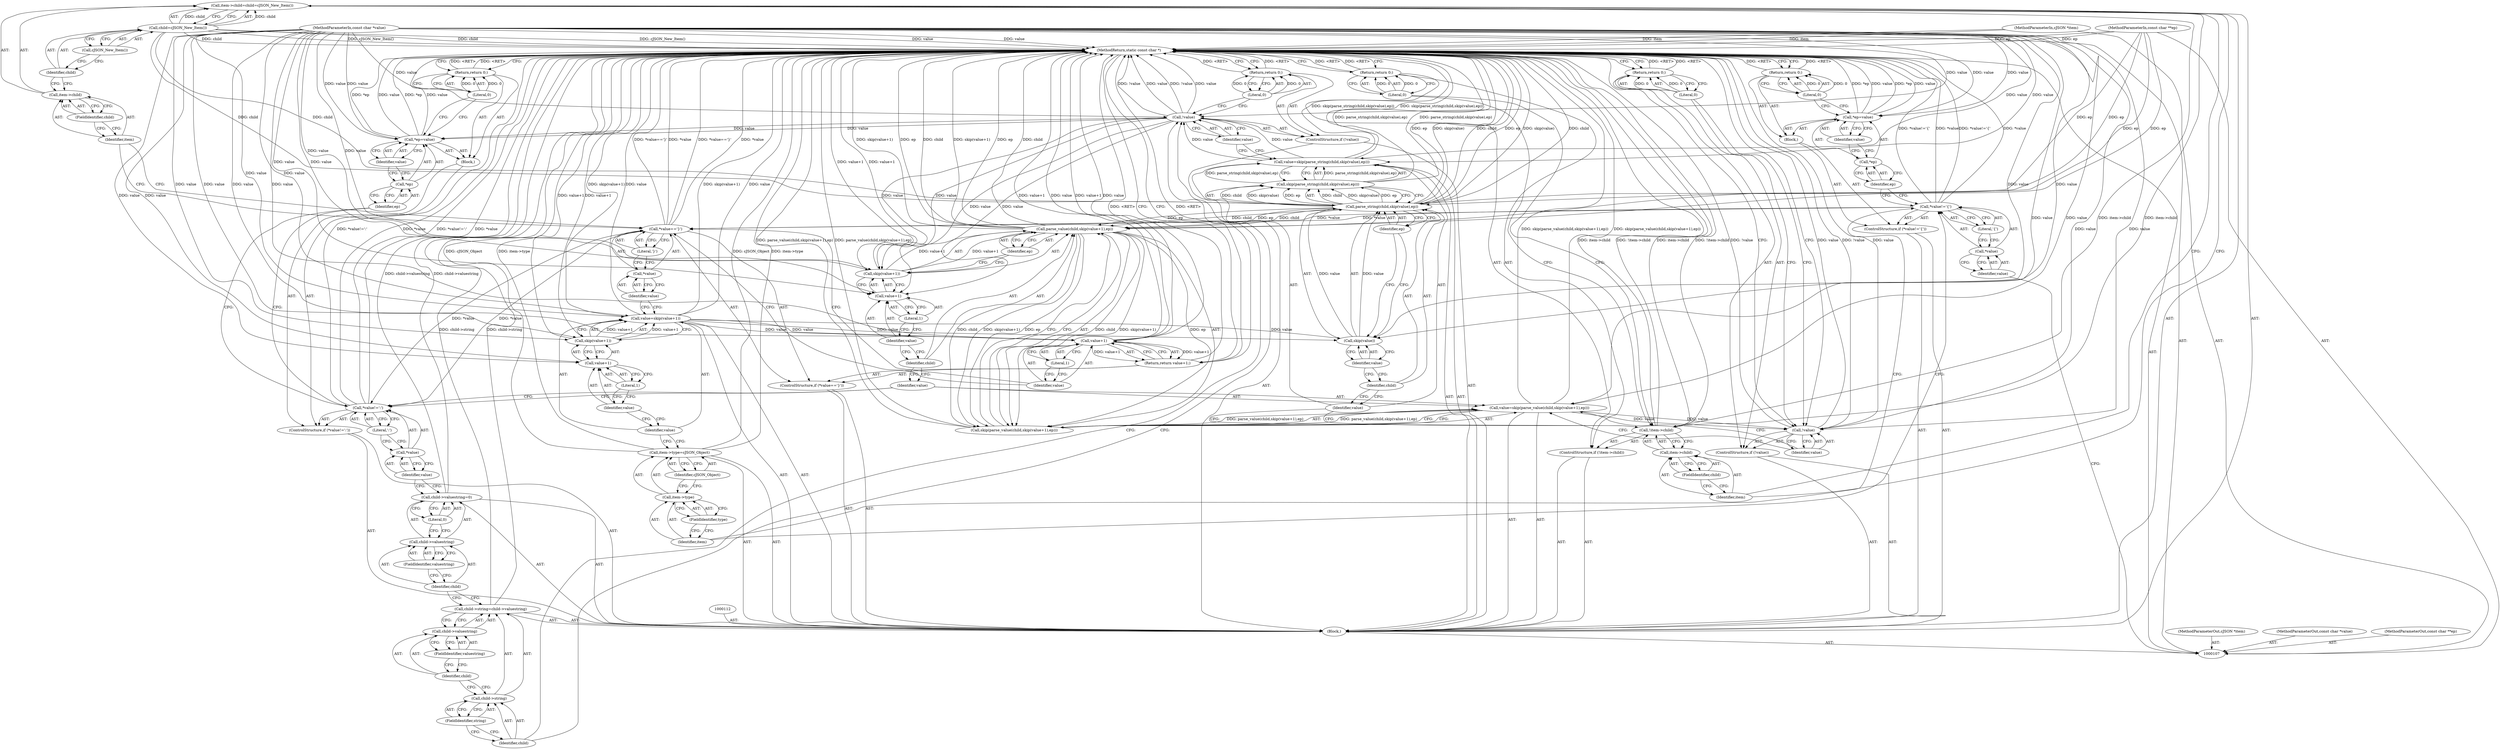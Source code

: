digraph "0_iperf_91f2fa59e8ed80dfbf400add0164ee0e508e412a_37" {
"1000145" [label="(Call,item->child=child=cJSON_New_Item())"];
"1000146" [label="(Call,item->child)"];
"1000147" [label="(Identifier,item)"];
"1000149" [label="(Call,child=cJSON_New_Item())"];
"1000150" [label="(Identifier,child)"];
"1000151" [label="(Call,cJSON_New_Item())"];
"1000148" [label="(FieldIdentifier,child)"];
"1000152" [label="(ControlStructure,if (!item->child))"];
"1000156" [label="(FieldIdentifier,child)"];
"1000157" [label="(Return,return 0;)"];
"1000158" [label="(Literal,0)"];
"1000153" [label="(Call,!item->child)"];
"1000154" [label="(Call,item->child)"];
"1000155" [label="(Identifier,item)"];
"1000159" [label="(Call,value=skip(parse_string(child,skip(value),ep)))"];
"1000160" [label="(Identifier,value)"];
"1000162" [label="(Call,parse_string(child,skip(value),ep))"];
"1000163" [label="(Identifier,child)"];
"1000164" [label="(Call,skip(value))"];
"1000165" [label="(Identifier,value)"];
"1000166" [label="(Identifier,ep)"];
"1000161" [label="(Call,skip(parse_string(child,skip(value),ep)))"];
"1000167" [label="(ControlStructure,if (!value))"];
"1000170" [label="(Return,return 0;)"];
"1000171" [label="(Literal,0)"];
"1000168" [label="(Call,!value)"];
"1000169" [label="(Identifier,value)"];
"1000172" [label="(Call,child->string=child->valuestring)"];
"1000173" [label="(Call,child->string)"];
"1000174" [label="(Identifier,child)"];
"1000176" [label="(Call,child->valuestring)"];
"1000177" [label="(Identifier,child)"];
"1000178" [label="(FieldIdentifier,valuestring)"];
"1000179" [label="(Call,child->valuestring=0)"];
"1000180" [label="(Call,child->valuestring)"];
"1000181" [label="(Identifier,child)"];
"1000182" [label="(FieldIdentifier,valuestring)"];
"1000183" [label="(Literal,0)"];
"1000175" [label="(FieldIdentifier,string)"];
"1000184" [label="(ControlStructure,if (*value!=':'))"];
"1000188" [label="(Literal,':')"];
"1000189" [label="(Block,)"];
"1000190" [label="(Call,*ep=value)"];
"1000191" [label="(Call,*ep)"];
"1000192" [label="(Identifier,ep)"];
"1000193" [label="(Identifier,value)"];
"1000194" [label="(Return,return 0;)"];
"1000195" [label="(Literal,0)"];
"1000185" [label="(Call,*value!=':')"];
"1000186" [label="(Call,*value)"];
"1000187" [label="(Identifier,value)"];
"1000196" [label="(Call,value=skip(parse_value(child,skip(value+1),ep)))"];
"1000197" [label="(Identifier,value)"];
"1000199" [label="(Call,parse_value(child,skip(value+1),ep))"];
"1000200" [label="(Identifier,child)"];
"1000201" [label="(Call,skip(value+1))"];
"1000202" [label="(Call,value+1)"];
"1000203" [label="(Identifier,value)"];
"1000204" [label="(Literal,1)"];
"1000205" [label="(Identifier,ep)"];
"1000198" [label="(Call,skip(parse_value(child,skip(value+1),ep)))"];
"1000206" [label="(ControlStructure,if (!value))"];
"1000209" [label="(Return,return 0;)"];
"1000210" [label="(Literal,0)"];
"1000207" [label="(Call,!value)"];
"1000208" [label="(Identifier,value)"];
"1000211" [label="(MethodReturn,static const char *)"];
"1000108" [label="(MethodParameterIn,cJSON *item)"];
"1000273" [label="(MethodParameterOut,cJSON *item)"];
"1000109" [label="(MethodParameterIn,const char *value)"];
"1000274" [label="(MethodParameterOut,const char *value)"];
"1000110" [label="(MethodParameterIn,const char **ep)"];
"1000275" [label="(MethodParameterOut,const char **ep)"];
"1000111" [label="(Block,)"];
"1000113" [label="(ControlStructure,if (*value!='{'))"];
"1000117" [label="(Literal,'{')"];
"1000118" [label="(Block,)"];
"1000119" [label="(Call,*ep=value)"];
"1000120" [label="(Call,*ep)"];
"1000121" [label="(Identifier,ep)"];
"1000122" [label="(Identifier,value)"];
"1000123" [label="(Return,return 0;)"];
"1000124" [label="(Literal,0)"];
"1000114" [label="(Call,*value!='{')"];
"1000115" [label="(Call,*value)"];
"1000116" [label="(Identifier,value)"];
"1000125" [label="(Call,item->type=cJSON_Object)"];
"1000126" [label="(Call,item->type)"];
"1000127" [label="(Identifier,item)"];
"1000129" [label="(Identifier,cJSON_Object)"];
"1000128" [label="(FieldIdentifier,type)"];
"1000130" [label="(Call,value=skip(value+1))"];
"1000131" [label="(Identifier,value)"];
"1000133" [label="(Call,value+1)"];
"1000134" [label="(Identifier,value)"];
"1000135" [label="(Literal,1)"];
"1000132" [label="(Call,skip(value+1))"];
"1000136" [label="(ControlStructure,if (*value=='}'))"];
"1000140" [label="(Literal,'}')"];
"1000141" [label="(Return,return value+1;)"];
"1000142" [label="(Call,value+1)"];
"1000143" [label="(Identifier,value)"];
"1000144" [label="(Literal,1)"];
"1000137" [label="(Call,*value=='}')"];
"1000138" [label="(Call,*value)"];
"1000139" [label="(Identifier,value)"];
"1000145" -> "1000111"  [label="AST: "];
"1000145" -> "1000149"  [label="CFG: "];
"1000146" -> "1000145"  [label="AST: "];
"1000149" -> "1000145"  [label="AST: "];
"1000155" -> "1000145"  [label="CFG: "];
"1000149" -> "1000145"  [label="DDG: child"];
"1000145" -> "1000153"  [label="DDG: item->child"];
"1000146" -> "1000145"  [label="AST: "];
"1000146" -> "1000148"  [label="CFG: "];
"1000147" -> "1000146"  [label="AST: "];
"1000148" -> "1000146"  [label="AST: "];
"1000150" -> "1000146"  [label="CFG: "];
"1000147" -> "1000146"  [label="AST: "];
"1000147" -> "1000137"  [label="CFG: "];
"1000148" -> "1000147"  [label="CFG: "];
"1000149" -> "1000145"  [label="AST: "];
"1000149" -> "1000151"  [label="CFG: "];
"1000150" -> "1000149"  [label="AST: "];
"1000151" -> "1000149"  [label="AST: "];
"1000145" -> "1000149"  [label="CFG: "];
"1000149" -> "1000211"  [label="DDG: cJSON_New_Item()"];
"1000149" -> "1000211"  [label="DDG: child"];
"1000149" -> "1000145"  [label="DDG: child"];
"1000149" -> "1000162"  [label="DDG: child"];
"1000150" -> "1000149"  [label="AST: "];
"1000150" -> "1000146"  [label="CFG: "];
"1000151" -> "1000150"  [label="CFG: "];
"1000151" -> "1000149"  [label="AST: "];
"1000151" -> "1000150"  [label="CFG: "];
"1000149" -> "1000151"  [label="CFG: "];
"1000148" -> "1000146"  [label="AST: "];
"1000148" -> "1000147"  [label="CFG: "];
"1000146" -> "1000148"  [label="CFG: "];
"1000152" -> "1000111"  [label="AST: "];
"1000153" -> "1000152"  [label="AST: "];
"1000157" -> "1000152"  [label="AST: "];
"1000156" -> "1000154"  [label="AST: "];
"1000156" -> "1000155"  [label="CFG: "];
"1000154" -> "1000156"  [label="CFG: "];
"1000157" -> "1000152"  [label="AST: "];
"1000157" -> "1000158"  [label="CFG: "];
"1000158" -> "1000157"  [label="AST: "];
"1000211" -> "1000157"  [label="CFG: "];
"1000157" -> "1000211"  [label="DDG: <RET>"];
"1000158" -> "1000157"  [label="DDG: 0"];
"1000158" -> "1000157"  [label="AST: "];
"1000158" -> "1000153"  [label="CFG: "];
"1000157" -> "1000158"  [label="CFG: "];
"1000158" -> "1000157"  [label="DDG: 0"];
"1000153" -> "1000152"  [label="AST: "];
"1000153" -> "1000154"  [label="CFG: "];
"1000154" -> "1000153"  [label="AST: "];
"1000158" -> "1000153"  [label="CFG: "];
"1000160" -> "1000153"  [label="CFG: "];
"1000153" -> "1000211"  [label="DDG: item->child"];
"1000153" -> "1000211"  [label="DDG: !item->child"];
"1000145" -> "1000153"  [label="DDG: item->child"];
"1000154" -> "1000153"  [label="AST: "];
"1000154" -> "1000156"  [label="CFG: "];
"1000155" -> "1000154"  [label="AST: "];
"1000156" -> "1000154"  [label="AST: "];
"1000153" -> "1000154"  [label="CFG: "];
"1000155" -> "1000154"  [label="AST: "];
"1000155" -> "1000145"  [label="CFG: "];
"1000156" -> "1000155"  [label="CFG: "];
"1000159" -> "1000111"  [label="AST: "];
"1000159" -> "1000161"  [label="CFG: "];
"1000160" -> "1000159"  [label="AST: "];
"1000161" -> "1000159"  [label="AST: "];
"1000169" -> "1000159"  [label="CFG: "];
"1000159" -> "1000211"  [label="DDG: skip(parse_string(child,skip(value),ep))"];
"1000161" -> "1000159"  [label="DDG: parse_string(child,skip(value),ep)"];
"1000109" -> "1000159"  [label="DDG: value"];
"1000159" -> "1000168"  [label="DDG: value"];
"1000160" -> "1000159"  [label="AST: "];
"1000160" -> "1000153"  [label="CFG: "];
"1000163" -> "1000160"  [label="CFG: "];
"1000162" -> "1000161"  [label="AST: "];
"1000162" -> "1000166"  [label="CFG: "];
"1000163" -> "1000162"  [label="AST: "];
"1000164" -> "1000162"  [label="AST: "];
"1000166" -> "1000162"  [label="AST: "];
"1000161" -> "1000162"  [label="CFG: "];
"1000162" -> "1000211"  [label="DDG: ep"];
"1000162" -> "1000211"  [label="DDG: skip(value)"];
"1000162" -> "1000211"  [label="DDG: child"];
"1000162" -> "1000161"  [label="DDG: child"];
"1000162" -> "1000161"  [label="DDG: skip(value)"];
"1000162" -> "1000161"  [label="DDG: ep"];
"1000149" -> "1000162"  [label="DDG: child"];
"1000164" -> "1000162"  [label="DDG: value"];
"1000110" -> "1000162"  [label="DDG: ep"];
"1000162" -> "1000199"  [label="DDG: child"];
"1000162" -> "1000199"  [label="DDG: ep"];
"1000163" -> "1000162"  [label="AST: "];
"1000163" -> "1000160"  [label="CFG: "];
"1000165" -> "1000163"  [label="CFG: "];
"1000164" -> "1000162"  [label="AST: "];
"1000164" -> "1000165"  [label="CFG: "];
"1000165" -> "1000164"  [label="AST: "];
"1000166" -> "1000164"  [label="CFG: "];
"1000164" -> "1000162"  [label="DDG: value"];
"1000130" -> "1000164"  [label="DDG: value"];
"1000109" -> "1000164"  [label="DDG: value"];
"1000165" -> "1000164"  [label="AST: "];
"1000165" -> "1000163"  [label="CFG: "];
"1000164" -> "1000165"  [label="CFG: "];
"1000166" -> "1000162"  [label="AST: "];
"1000166" -> "1000164"  [label="CFG: "];
"1000162" -> "1000166"  [label="CFG: "];
"1000161" -> "1000159"  [label="AST: "];
"1000161" -> "1000162"  [label="CFG: "];
"1000162" -> "1000161"  [label="AST: "];
"1000159" -> "1000161"  [label="CFG: "];
"1000161" -> "1000211"  [label="DDG: parse_string(child,skip(value),ep)"];
"1000161" -> "1000159"  [label="DDG: parse_string(child,skip(value),ep)"];
"1000162" -> "1000161"  [label="DDG: child"];
"1000162" -> "1000161"  [label="DDG: skip(value)"];
"1000162" -> "1000161"  [label="DDG: ep"];
"1000167" -> "1000111"  [label="AST: "];
"1000168" -> "1000167"  [label="AST: "];
"1000170" -> "1000167"  [label="AST: "];
"1000170" -> "1000167"  [label="AST: "];
"1000170" -> "1000171"  [label="CFG: "];
"1000171" -> "1000170"  [label="AST: "];
"1000211" -> "1000170"  [label="CFG: "];
"1000170" -> "1000211"  [label="DDG: <RET>"];
"1000171" -> "1000170"  [label="DDG: 0"];
"1000171" -> "1000170"  [label="AST: "];
"1000171" -> "1000168"  [label="CFG: "];
"1000170" -> "1000171"  [label="CFG: "];
"1000171" -> "1000170"  [label="DDG: 0"];
"1000168" -> "1000167"  [label="AST: "];
"1000168" -> "1000169"  [label="CFG: "];
"1000169" -> "1000168"  [label="AST: "];
"1000171" -> "1000168"  [label="CFG: "];
"1000174" -> "1000168"  [label="CFG: "];
"1000168" -> "1000211"  [label="DDG: !value"];
"1000168" -> "1000211"  [label="DDG: value"];
"1000159" -> "1000168"  [label="DDG: value"];
"1000109" -> "1000168"  [label="DDG: value"];
"1000168" -> "1000190"  [label="DDG: value"];
"1000168" -> "1000201"  [label="DDG: value"];
"1000168" -> "1000202"  [label="DDG: value"];
"1000169" -> "1000168"  [label="AST: "];
"1000169" -> "1000159"  [label="CFG: "];
"1000168" -> "1000169"  [label="CFG: "];
"1000172" -> "1000111"  [label="AST: "];
"1000172" -> "1000176"  [label="CFG: "];
"1000173" -> "1000172"  [label="AST: "];
"1000176" -> "1000172"  [label="AST: "];
"1000181" -> "1000172"  [label="CFG: "];
"1000172" -> "1000211"  [label="DDG: child->string"];
"1000173" -> "1000172"  [label="AST: "];
"1000173" -> "1000175"  [label="CFG: "];
"1000174" -> "1000173"  [label="AST: "];
"1000175" -> "1000173"  [label="AST: "];
"1000177" -> "1000173"  [label="CFG: "];
"1000174" -> "1000173"  [label="AST: "];
"1000174" -> "1000168"  [label="CFG: "];
"1000175" -> "1000174"  [label="CFG: "];
"1000176" -> "1000172"  [label="AST: "];
"1000176" -> "1000178"  [label="CFG: "];
"1000177" -> "1000176"  [label="AST: "];
"1000178" -> "1000176"  [label="AST: "];
"1000172" -> "1000176"  [label="CFG: "];
"1000177" -> "1000176"  [label="AST: "];
"1000177" -> "1000173"  [label="CFG: "];
"1000178" -> "1000177"  [label="CFG: "];
"1000178" -> "1000176"  [label="AST: "];
"1000178" -> "1000177"  [label="CFG: "];
"1000176" -> "1000178"  [label="CFG: "];
"1000179" -> "1000111"  [label="AST: "];
"1000179" -> "1000183"  [label="CFG: "];
"1000180" -> "1000179"  [label="AST: "];
"1000183" -> "1000179"  [label="AST: "];
"1000187" -> "1000179"  [label="CFG: "];
"1000179" -> "1000211"  [label="DDG: child->valuestring"];
"1000180" -> "1000179"  [label="AST: "];
"1000180" -> "1000182"  [label="CFG: "];
"1000181" -> "1000180"  [label="AST: "];
"1000182" -> "1000180"  [label="AST: "];
"1000183" -> "1000180"  [label="CFG: "];
"1000181" -> "1000180"  [label="AST: "];
"1000181" -> "1000172"  [label="CFG: "];
"1000182" -> "1000181"  [label="CFG: "];
"1000182" -> "1000180"  [label="AST: "];
"1000182" -> "1000181"  [label="CFG: "];
"1000180" -> "1000182"  [label="CFG: "];
"1000183" -> "1000179"  [label="AST: "];
"1000183" -> "1000180"  [label="CFG: "];
"1000179" -> "1000183"  [label="CFG: "];
"1000175" -> "1000173"  [label="AST: "];
"1000175" -> "1000174"  [label="CFG: "];
"1000173" -> "1000175"  [label="CFG: "];
"1000184" -> "1000111"  [label="AST: "];
"1000185" -> "1000184"  [label="AST: "];
"1000189" -> "1000184"  [label="AST: "];
"1000188" -> "1000185"  [label="AST: "];
"1000188" -> "1000186"  [label="CFG: "];
"1000185" -> "1000188"  [label="CFG: "];
"1000189" -> "1000184"  [label="AST: "];
"1000190" -> "1000189"  [label="AST: "];
"1000194" -> "1000189"  [label="AST: "];
"1000190" -> "1000189"  [label="AST: "];
"1000190" -> "1000193"  [label="CFG: "];
"1000191" -> "1000190"  [label="AST: "];
"1000193" -> "1000190"  [label="AST: "];
"1000195" -> "1000190"  [label="CFG: "];
"1000190" -> "1000211"  [label="DDG: *ep"];
"1000190" -> "1000211"  [label="DDG: value"];
"1000168" -> "1000190"  [label="DDG: value"];
"1000109" -> "1000190"  [label="DDG: value"];
"1000191" -> "1000190"  [label="AST: "];
"1000191" -> "1000192"  [label="CFG: "];
"1000192" -> "1000191"  [label="AST: "];
"1000193" -> "1000191"  [label="CFG: "];
"1000192" -> "1000191"  [label="AST: "];
"1000192" -> "1000185"  [label="CFG: "];
"1000191" -> "1000192"  [label="CFG: "];
"1000193" -> "1000190"  [label="AST: "];
"1000193" -> "1000191"  [label="CFG: "];
"1000190" -> "1000193"  [label="CFG: "];
"1000194" -> "1000189"  [label="AST: "];
"1000194" -> "1000195"  [label="CFG: "];
"1000195" -> "1000194"  [label="AST: "];
"1000211" -> "1000194"  [label="CFG: "];
"1000194" -> "1000211"  [label="DDG: <RET>"];
"1000195" -> "1000194"  [label="DDG: 0"];
"1000195" -> "1000194"  [label="AST: "];
"1000195" -> "1000190"  [label="CFG: "];
"1000194" -> "1000195"  [label="CFG: "];
"1000195" -> "1000194"  [label="DDG: 0"];
"1000185" -> "1000184"  [label="AST: "];
"1000185" -> "1000188"  [label="CFG: "];
"1000186" -> "1000185"  [label="AST: "];
"1000188" -> "1000185"  [label="AST: "];
"1000192" -> "1000185"  [label="CFG: "];
"1000197" -> "1000185"  [label="CFG: "];
"1000185" -> "1000211"  [label="DDG: *value!=':'"];
"1000185" -> "1000211"  [label="DDG: *value"];
"1000137" -> "1000185"  [label="DDG: *value"];
"1000186" -> "1000185"  [label="AST: "];
"1000186" -> "1000187"  [label="CFG: "];
"1000187" -> "1000186"  [label="AST: "];
"1000188" -> "1000186"  [label="CFG: "];
"1000187" -> "1000186"  [label="AST: "];
"1000187" -> "1000179"  [label="CFG: "];
"1000186" -> "1000187"  [label="CFG: "];
"1000196" -> "1000111"  [label="AST: "];
"1000196" -> "1000198"  [label="CFG: "];
"1000197" -> "1000196"  [label="AST: "];
"1000198" -> "1000196"  [label="AST: "];
"1000208" -> "1000196"  [label="CFG: "];
"1000196" -> "1000211"  [label="DDG: skip(parse_value(child,skip(value+1),ep))"];
"1000198" -> "1000196"  [label="DDG: parse_value(child,skip(value+1),ep)"];
"1000109" -> "1000196"  [label="DDG: value"];
"1000196" -> "1000207"  [label="DDG: value"];
"1000197" -> "1000196"  [label="AST: "];
"1000197" -> "1000185"  [label="CFG: "];
"1000200" -> "1000197"  [label="CFG: "];
"1000199" -> "1000198"  [label="AST: "];
"1000199" -> "1000205"  [label="CFG: "];
"1000200" -> "1000199"  [label="AST: "];
"1000201" -> "1000199"  [label="AST: "];
"1000205" -> "1000199"  [label="AST: "];
"1000198" -> "1000199"  [label="CFG: "];
"1000199" -> "1000211"  [label="DDG: child"];
"1000199" -> "1000211"  [label="DDG: skip(value+1)"];
"1000199" -> "1000211"  [label="DDG: ep"];
"1000199" -> "1000198"  [label="DDG: child"];
"1000199" -> "1000198"  [label="DDG: skip(value+1)"];
"1000199" -> "1000198"  [label="DDG: ep"];
"1000162" -> "1000199"  [label="DDG: child"];
"1000162" -> "1000199"  [label="DDG: ep"];
"1000201" -> "1000199"  [label="DDG: value+1"];
"1000110" -> "1000199"  [label="DDG: ep"];
"1000200" -> "1000199"  [label="AST: "];
"1000200" -> "1000197"  [label="CFG: "];
"1000203" -> "1000200"  [label="CFG: "];
"1000201" -> "1000199"  [label="AST: "];
"1000201" -> "1000202"  [label="CFG: "];
"1000202" -> "1000201"  [label="AST: "];
"1000205" -> "1000201"  [label="CFG: "];
"1000201" -> "1000211"  [label="DDG: value+1"];
"1000201" -> "1000199"  [label="DDG: value+1"];
"1000168" -> "1000201"  [label="DDG: value"];
"1000109" -> "1000201"  [label="DDG: value"];
"1000202" -> "1000201"  [label="AST: "];
"1000202" -> "1000204"  [label="CFG: "];
"1000203" -> "1000202"  [label="AST: "];
"1000204" -> "1000202"  [label="AST: "];
"1000201" -> "1000202"  [label="CFG: "];
"1000168" -> "1000202"  [label="DDG: value"];
"1000109" -> "1000202"  [label="DDG: value"];
"1000203" -> "1000202"  [label="AST: "];
"1000203" -> "1000200"  [label="CFG: "];
"1000204" -> "1000203"  [label="CFG: "];
"1000204" -> "1000202"  [label="AST: "];
"1000204" -> "1000203"  [label="CFG: "];
"1000202" -> "1000204"  [label="CFG: "];
"1000205" -> "1000199"  [label="AST: "];
"1000205" -> "1000201"  [label="CFG: "];
"1000199" -> "1000205"  [label="CFG: "];
"1000198" -> "1000196"  [label="AST: "];
"1000198" -> "1000199"  [label="CFG: "];
"1000199" -> "1000198"  [label="AST: "];
"1000196" -> "1000198"  [label="CFG: "];
"1000198" -> "1000211"  [label="DDG: parse_value(child,skip(value+1),ep)"];
"1000198" -> "1000196"  [label="DDG: parse_value(child,skip(value+1),ep)"];
"1000199" -> "1000198"  [label="DDG: child"];
"1000199" -> "1000198"  [label="DDG: skip(value+1)"];
"1000199" -> "1000198"  [label="DDG: ep"];
"1000206" -> "1000111"  [label="AST: "];
"1000207" -> "1000206"  [label="AST: "];
"1000209" -> "1000206"  [label="AST: "];
"1000209" -> "1000206"  [label="AST: "];
"1000209" -> "1000210"  [label="CFG: "];
"1000210" -> "1000209"  [label="AST: "];
"1000211" -> "1000209"  [label="CFG: "];
"1000209" -> "1000211"  [label="DDG: <RET>"];
"1000210" -> "1000209"  [label="DDG: 0"];
"1000210" -> "1000209"  [label="AST: "];
"1000210" -> "1000207"  [label="CFG: "];
"1000209" -> "1000210"  [label="CFG: "];
"1000210" -> "1000209"  [label="DDG: 0"];
"1000207" -> "1000206"  [label="AST: "];
"1000207" -> "1000208"  [label="CFG: "];
"1000208" -> "1000207"  [label="AST: "];
"1000210" -> "1000207"  [label="CFG: "];
"1000211" -> "1000207"  [label="CFG: "];
"1000207" -> "1000211"  [label="DDG: value"];
"1000207" -> "1000211"  [label="DDG: !value"];
"1000196" -> "1000207"  [label="DDG: value"];
"1000109" -> "1000207"  [label="DDG: value"];
"1000208" -> "1000207"  [label="AST: "];
"1000208" -> "1000196"  [label="CFG: "];
"1000207" -> "1000208"  [label="CFG: "];
"1000211" -> "1000107"  [label="AST: "];
"1000211" -> "1000123"  [label="CFG: "];
"1000211" -> "1000141"  [label="CFG: "];
"1000211" -> "1000157"  [label="CFG: "];
"1000211" -> "1000170"  [label="CFG: "];
"1000211" -> "1000194"  [label="CFG: "];
"1000211" -> "1000209"  [label="CFG: "];
"1000211" -> "1000207"  [label="CFG: "];
"1000170" -> "1000211"  [label="DDG: <RET>"];
"1000123" -> "1000211"  [label="DDG: <RET>"];
"1000194" -> "1000211"  [label="DDG: <RET>"];
"1000108" -> "1000211"  [label="DDG: item"];
"1000185" -> "1000211"  [label="DDG: *value!=':'"];
"1000185" -> "1000211"  [label="DDG: *value"];
"1000149" -> "1000211"  [label="DDG: cJSON_New_Item()"];
"1000149" -> "1000211"  [label="DDG: child"];
"1000199" -> "1000211"  [label="DDG: child"];
"1000199" -> "1000211"  [label="DDG: skip(value+1)"];
"1000199" -> "1000211"  [label="DDG: ep"];
"1000114" -> "1000211"  [label="DDG: *value!='{'"];
"1000114" -> "1000211"  [label="DDG: *value"];
"1000130" -> "1000211"  [label="DDG: skip(value+1)"];
"1000130" -> "1000211"  [label="DDG: value"];
"1000162" -> "1000211"  [label="DDG: ep"];
"1000162" -> "1000211"  [label="DDG: skip(value)"];
"1000162" -> "1000211"  [label="DDG: child"];
"1000125" -> "1000211"  [label="DDG: cJSON_Object"];
"1000125" -> "1000211"  [label="DDG: item->type"];
"1000132" -> "1000211"  [label="DDG: value+1"];
"1000153" -> "1000211"  [label="DDG: item->child"];
"1000153" -> "1000211"  [label="DDG: !item->child"];
"1000198" -> "1000211"  [label="DDG: parse_value(child,skip(value+1),ep)"];
"1000137" -> "1000211"  [label="DDG: *value"];
"1000137" -> "1000211"  [label="DDG: *value=='}'"];
"1000159" -> "1000211"  [label="DDG: skip(parse_string(child,skip(value),ep))"];
"1000168" -> "1000211"  [label="DDG: !value"];
"1000168" -> "1000211"  [label="DDG: value"];
"1000142" -> "1000211"  [label="DDG: value+1"];
"1000142" -> "1000211"  [label="DDG: value"];
"1000190" -> "1000211"  [label="DDG: *ep"];
"1000190" -> "1000211"  [label="DDG: value"];
"1000179" -> "1000211"  [label="DDG: child->valuestring"];
"1000207" -> "1000211"  [label="DDG: value"];
"1000207" -> "1000211"  [label="DDG: !value"];
"1000110" -> "1000211"  [label="DDG: ep"];
"1000119" -> "1000211"  [label="DDG: *ep"];
"1000119" -> "1000211"  [label="DDG: value"];
"1000172" -> "1000211"  [label="DDG: child->string"];
"1000161" -> "1000211"  [label="DDG: parse_string(child,skip(value),ep)"];
"1000109" -> "1000211"  [label="DDG: value"];
"1000196" -> "1000211"  [label="DDG: skip(parse_value(child,skip(value+1),ep))"];
"1000201" -> "1000211"  [label="DDG: value+1"];
"1000209" -> "1000211"  [label="DDG: <RET>"];
"1000141" -> "1000211"  [label="DDG: <RET>"];
"1000157" -> "1000211"  [label="DDG: <RET>"];
"1000108" -> "1000107"  [label="AST: "];
"1000108" -> "1000211"  [label="DDG: item"];
"1000273" -> "1000107"  [label="AST: "];
"1000109" -> "1000107"  [label="AST: "];
"1000109" -> "1000211"  [label="DDG: value"];
"1000109" -> "1000119"  [label="DDG: value"];
"1000109" -> "1000130"  [label="DDG: value"];
"1000109" -> "1000132"  [label="DDG: value"];
"1000109" -> "1000133"  [label="DDG: value"];
"1000109" -> "1000142"  [label="DDG: value"];
"1000109" -> "1000159"  [label="DDG: value"];
"1000109" -> "1000164"  [label="DDG: value"];
"1000109" -> "1000168"  [label="DDG: value"];
"1000109" -> "1000190"  [label="DDG: value"];
"1000109" -> "1000196"  [label="DDG: value"];
"1000109" -> "1000201"  [label="DDG: value"];
"1000109" -> "1000202"  [label="DDG: value"];
"1000109" -> "1000207"  [label="DDG: value"];
"1000274" -> "1000107"  [label="AST: "];
"1000110" -> "1000107"  [label="AST: "];
"1000110" -> "1000211"  [label="DDG: ep"];
"1000110" -> "1000162"  [label="DDG: ep"];
"1000110" -> "1000199"  [label="DDG: ep"];
"1000275" -> "1000107"  [label="AST: "];
"1000111" -> "1000107"  [label="AST: "];
"1000112" -> "1000111"  [label="AST: "];
"1000113" -> "1000111"  [label="AST: "];
"1000125" -> "1000111"  [label="AST: "];
"1000130" -> "1000111"  [label="AST: "];
"1000136" -> "1000111"  [label="AST: "];
"1000145" -> "1000111"  [label="AST: "];
"1000152" -> "1000111"  [label="AST: "];
"1000159" -> "1000111"  [label="AST: "];
"1000167" -> "1000111"  [label="AST: "];
"1000172" -> "1000111"  [label="AST: "];
"1000179" -> "1000111"  [label="AST: "];
"1000184" -> "1000111"  [label="AST: "];
"1000196" -> "1000111"  [label="AST: "];
"1000206" -> "1000111"  [label="AST: "];
"1000113" -> "1000111"  [label="AST: "];
"1000114" -> "1000113"  [label="AST: "];
"1000118" -> "1000113"  [label="AST: "];
"1000117" -> "1000114"  [label="AST: "];
"1000117" -> "1000115"  [label="CFG: "];
"1000114" -> "1000117"  [label="CFG: "];
"1000118" -> "1000113"  [label="AST: "];
"1000119" -> "1000118"  [label="AST: "];
"1000123" -> "1000118"  [label="AST: "];
"1000119" -> "1000118"  [label="AST: "];
"1000119" -> "1000122"  [label="CFG: "];
"1000120" -> "1000119"  [label="AST: "];
"1000122" -> "1000119"  [label="AST: "];
"1000124" -> "1000119"  [label="CFG: "];
"1000119" -> "1000211"  [label="DDG: *ep"];
"1000119" -> "1000211"  [label="DDG: value"];
"1000109" -> "1000119"  [label="DDG: value"];
"1000120" -> "1000119"  [label="AST: "];
"1000120" -> "1000121"  [label="CFG: "];
"1000121" -> "1000120"  [label="AST: "];
"1000122" -> "1000120"  [label="CFG: "];
"1000121" -> "1000120"  [label="AST: "];
"1000121" -> "1000114"  [label="CFG: "];
"1000120" -> "1000121"  [label="CFG: "];
"1000122" -> "1000119"  [label="AST: "];
"1000122" -> "1000120"  [label="CFG: "];
"1000119" -> "1000122"  [label="CFG: "];
"1000123" -> "1000118"  [label="AST: "];
"1000123" -> "1000124"  [label="CFG: "];
"1000124" -> "1000123"  [label="AST: "];
"1000211" -> "1000123"  [label="CFG: "];
"1000123" -> "1000211"  [label="DDG: <RET>"];
"1000124" -> "1000123"  [label="DDG: 0"];
"1000124" -> "1000123"  [label="AST: "];
"1000124" -> "1000119"  [label="CFG: "];
"1000123" -> "1000124"  [label="CFG: "];
"1000124" -> "1000123"  [label="DDG: 0"];
"1000114" -> "1000113"  [label="AST: "];
"1000114" -> "1000117"  [label="CFG: "];
"1000115" -> "1000114"  [label="AST: "];
"1000117" -> "1000114"  [label="AST: "];
"1000121" -> "1000114"  [label="CFG: "];
"1000127" -> "1000114"  [label="CFG: "];
"1000114" -> "1000211"  [label="DDG: *value!='{'"];
"1000114" -> "1000211"  [label="DDG: *value"];
"1000114" -> "1000137"  [label="DDG: *value"];
"1000115" -> "1000114"  [label="AST: "];
"1000115" -> "1000116"  [label="CFG: "];
"1000116" -> "1000115"  [label="AST: "];
"1000117" -> "1000115"  [label="CFG: "];
"1000116" -> "1000115"  [label="AST: "];
"1000116" -> "1000107"  [label="CFG: "];
"1000115" -> "1000116"  [label="CFG: "];
"1000125" -> "1000111"  [label="AST: "];
"1000125" -> "1000129"  [label="CFG: "];
"1000126" -> "1000125"  [label="AST: "];
"1000129" -> "1000125"  [label="AST: "];
"1000131" -> "1000125"  [label="CFG: "];
"1000125" -> "1000211"  [label="DDG: cJSON_Object"];
"1000125" -> "1000211"  [label="DDG: item->type"];
"1000126" -> "1000125"  [label="AST: "];
"1000126" -> "1000128"  [label="CFG: "];
"1000127" -> "1000126"  [label="AST: "];
"1000128" -> "1000126"  [label="AST: "];
"1000129" -> "1000126"  [label="CFG: "];
"1000127" -> "1000126"  [label="AST: "];
"1000127" -> "1000114"  [label="CFG: "];
"1000128" -> "1000127"  [label="CFG: "];
"1000129" -> "1000125"  [label="AST: "];
"1000129" -> "1000126"  [label="CFG: "];
"1000125" -> "1000129"  [label="CFG: "];
"1000128" -> "1000126"  [label="AST: "];
"1000128" -> "1000127"  [label="CFG: "];
"1000126" -> "1000128"  [label="CFG: "];
"1000130" -> "1000111"  [label="AST: "];
"1000130" -> "1000132"  [label="CFG: "];
"1000131" -> "1000130"  [label="AST: "];
"1000132" -> "1000130"  [label="AST: "];
"1000139" -> "1000130"  [label="CFG: "];
"1000130" -> "1000211"  [label="DDG: skip(value+1)"];
"1000130" -> "1000211"  [label="DDG: value"];
"1000132" -> "1000130"  [label="DDG: value+1"];
"1000109" -> "1000130"  [label="DDG: value"];
"1000130" -> "1000142"  [label="DDG: value"];
"1000130" -> "1000164"  [label="DDG: value"];
"1000131" -> "1000130"  [label="AST: "];
"1000131" -> "1000125"  [label="CFG: "];
"1000134" -> "1000131"  [label="CFG: "];
"1000133" -> "1000132"  [label="AST: "];
"1000133" -> "1000135"  [label="CFG: "];
"1000134" -> "1000133"  [label="AST: "];
"1000135" -> "1000133"  [label="AST: "];
"1000132" -> "1000133"  [label="CFG: "];
"1000109" -> "1000133"  [label="DDG: value"];
"1000134" -> "1000133"  [label="AST: "];
"1000134" -> "1000131"  [label="CFG: "];
"1000135" -> "1000134"  [label="CFG: "];
"1000135" -> "1000133"  [label="AST: "];
"1000135" -> "1000134"  [label="CFG: "];
"1000133" -> "1000135"  [label="CFG: "];
"1000132" -> "1000130"  [label="AST: "];
"1000132" -> "1000133"  [label="CFG: "];
"1000133" -> "1000132"  [label="AST: "];
"1000130" -> "1000132"  [label="CFG: "];
"1000132" -> "1000211"  [label="DDG: value+1"];
"1000132" -> "1000130"  [label="DDG: value+1"];
"1000109" -> "1000132"  [label="DDG: value"];
"1000136" -> "1000111"  [label="AST: "];
"1000137" -> "1000136"  [label="AST: "];
"1000141" -> "1000136"  [label="AST: "];
"1000140" -> "1000137"  [label="AST: "];
"1000140" -> "1000138"  [label="CFG: "];
"1000137" -> "1000140"  [label="CFG: "];
"1000141" -> "1000136"  [label="AST: "];
"1000141" -> "1000142"  [label="CFG: "];
"1000142" -> "1000141"  [label="AST: "];
"1000211" -> "1000141"  [label="CFG: "];
"1000141" -> "1000211"  [label="DDG: <RET>"];
"1000142" -> "1000141"  [label="DDG: value+1"];
"1000142" -> "1000141"  [label="AST: "];
"1000142" -> "1000144"  [label="CFG: "];
"1000143" -> "1000142"  [label="AST: "];
"1000144" -> "1000142"  [label="AST: "];
"1000141" -> "1000142"  [label="CFG: "];
"1000142" -> "1000211"  [label="DDG: value+1"];
"1000142" -> "1000211"  [label="DDG: value"];
"1000142" -> "1000141"  [label="DDG: value+1"];
"1000130" -> "1000142"  [label="DDG: value"];
"1000109" -> "1000142"  [label="DDG: value"];
"1000143" -> "1000142"  [label="AST: "];
"1000143" -> "1000137"  [label="CFG: "];
"1000144" -> "1000143"  [label="CFG: "];
"1000144" -> "1000142"  [label="AST: "];
"1000144" -> "1000143"  [label="CFG: "];
"1000142" -> "1000144"  [label="CFG: "];
"1000137" -> "1000136"  [label="AST: "];
"1000137" -> "1000140"  [label="CFG: "];
"1000138" -> "1000137"  [label="AST: "];
"1000140" -> "1000137"  [label="AST: "];
"1000143" -> "1000137"  [label="CFG: "];
"1000147" -> "1000137"  [label="CFG: "];
"1000137" -> "1000211"  [label="DDG: *value"];
"1000137" -> "1000211"  [label="DDG: *value=='}'"];
"1000114" -> "1000137"  [label="DDG: *value"];
"1000137" -> "1000185"  [label="DDG: *value"];
"1000138" -> "1000137"  [label="AST: "];
"1000138" -> "1000139"  [label="CFG: "];
"1000139" -> "1000138"  [label="AST: "];
"1000140" -> "1000138"  [label="CFG: "];
"1000139" -> "1000138"  [label="AST: "];
"1000139" -> "1000130"  [label="CFG: "];
"1000138" -> "1000139"  [label="CFG: "];
}
